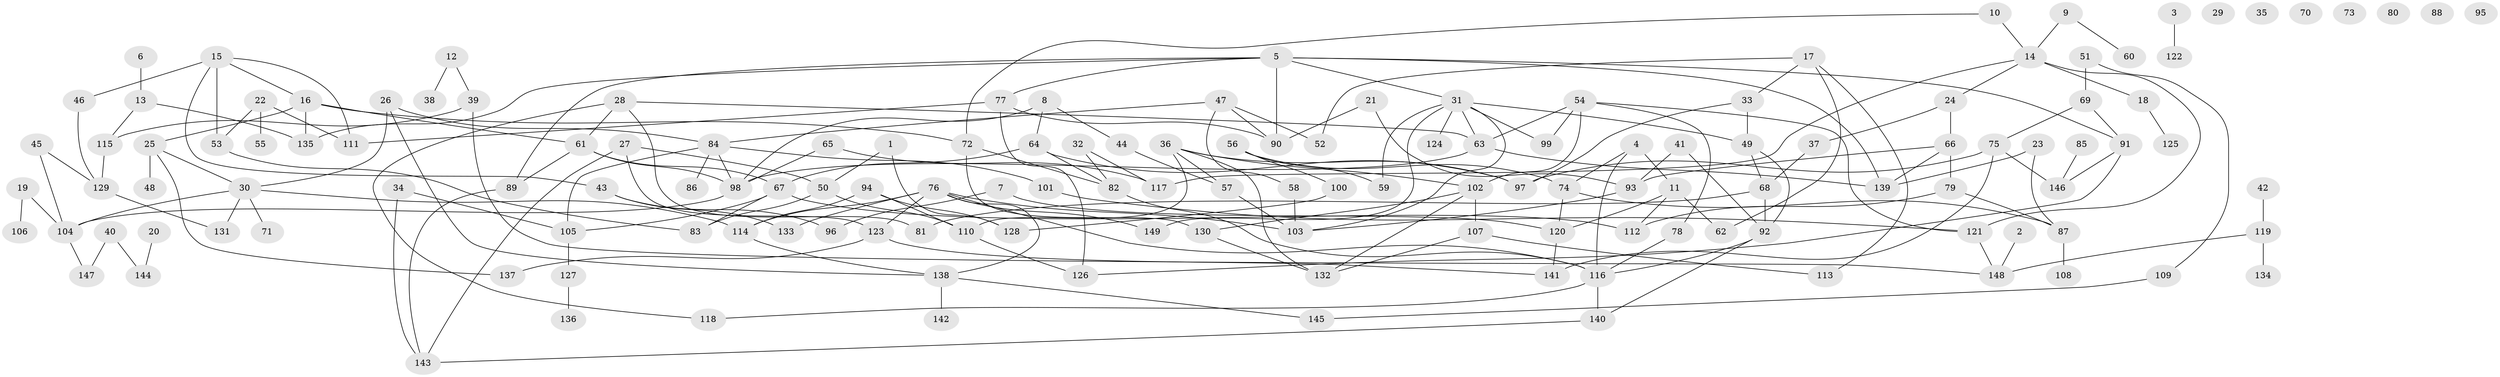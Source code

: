 // Generated by graph-tools (version 1.1) at 2025/25/03/09/25 03:25:18]
// undirected, 149 vertices, 215 edges
graph export_dot {
graph [start="1"]
  node [color=gray90,style=filled];
  1;
  2;
  3;
  4;
  5;
  6;
  7;
  8;
  9;
  10;
  11;
  12;
  13;
  14;
  15;
  16;
  17;
  18;
  19;
  20;
  21;
  22;
  23;
  24;
  25;
  26;
  27;
  28;
  29;
  30;
  31;
  32;
  33;
  34;
  35;
  36;
  37;
  38;
  39;
  40;
  41;
  42;
  43;
  44;
  45;
  46;
  47;
  48;
  49;
  50;
  51;
  52;
  53;
  54;
  55;
  56;
  57;
  58;
  59;
  60;
  61;
  62;
  63;
  64;
  65;
  66;
  67;
  68;
  69;
  70;
  71;
  72;
  73;
  74;
  75;
  76;
  77;
  78;
  79;
  80;
  81;
  82;
  83;
  84;
  85;
  86;
  87;
  88;
  89;
  90;
  91;
  92;
  93;
  94;
  95;
  96;
  97;
  98;
  99;
  100;
  101;
  102;
  103;
  104;
  105;
  106;
  107;
  108;
  109;
  110;
  111;
  112;
  113;
  114;
  115;
  116;
  117;
  118;
  119;
  120;
  121;
  122;
  123;
  124;
  125;
  126;
  127;
  128;
  129;
  130;
  131;
  132;
  133;
  134;
  135;
  136;
  137;
  138;
  139;
  140;
  141;
  142;
  143;
  144;
  145;
  146;
  147;
  148;
  149;
  1 -- 50;
  1 -- 128;
  2 -- 148;
  3 -- 122;
  4 -- 11;
  4 -- 74;
  4 -- 116;
  5 -- 31;
  5 -- 77;
  5 -- 89;
  5 -- 90;
  5 -- 91;
  5 -- 135;
  5 -- 139;
  6 -- 13;
  7 -- 96;
  7 -- 120;
  8 -- 44;
  8 -- 64;
  8 -- 98;
  9 -- 14;
  9 -- 60;
  10 -- 14;
  10 -- 72;
  11 -- 62;
  11 -- 112;
  11 -- 120;
  12 -- 38;
  12 -- 39;
  13 -- 115;
  13 -- 135;
  14 -- 18;
  14 -- 24;
  14 -- 117;
  14 -- 121;
  15 -- 16;
  15 -- 43;
  15 -- 46;
  15 -- 53;
  15 -- 111;
  16 -- 25;
  16 -- 61;
  16 -- 72;
  16 -- 135;
  17 -- 33;
  17 -- 52;
  17 -- 62;
  17 -- 113;
  18 -- 125;
  19 -- 104;
  19 -- 106;
  20 -- 144;
  21 -- 90;
  21 -- 93;
  22 -- 53;
  22 -- 55;
  22 -- 111;
  23 -- 87;
  23 -- 139;
  24 -- 37;
  24 -- 66;
  25 -- 30;
  25 -- 48;
  25 -- 137;
  26 -- 30;
  26 -- 84;
  26 -- 138;
  27 -- 50;
  27 -- 123;
  27 -- 143;
  28 -- 61;
  28 -- 63;
  28 -- 81;
  28 -- 118;
  30 -- 71;
  30 -- 104;
  30 -- 114;
  30 -- 131;
  31 -- 49;
  31 -- 59;
  31 -- 63;
  31 -- 99;
  31 -- 103;
  31 -- 124;
  31 -- 149;
  32 -- 82;
  32 -- 117;
  33 -- 49;
  33 -- 97;
  34 -- 105;
  34 -- 143;
  36 -- 57;
  36 -- 97;
  36 -- 102;
  36 -- 110;
  36 -- 132;
  37 -- 68;
  39 -- 115;
  39 -- 148;
  40 -- 144;
  40 -- 147;
  41 -- 92;
  41 -- 93;
  42 -- 119;
  43 -- 96;
  43 -- 133;
  44 -- 57;
  45 -- 104;
  45 -- 129;
  46 -- 129;
  47 -- 52;
  47 -- 58;
  47 -- 84;
  47 -- 90;
  49 -- 68;
  49 -- 92;
  50 -- 83;
  50 -- 110;
  51 -- 69;
  51 -- 109;
  53 -- 83;
  54 -- 63;
  54 -- 78;
  54 -- 99;
  54 -- 102;
  54 -- 121;
  56 -- 59;
  56 -- 74;
  56 -- 100;
  57 -- 103;
  58 -- 103;
  61 -- 67;
  61 -- 89;
  61 -- 98;
  63 -- 98;
  63 -- 139;
  64 -- 67;
  64 -- 82;
  64 -- 97;
  65 -- 98;
  65 -- 117;
  66 -- 79;
  66 -- 93;
  66 -- 139;
  67 -- 83;
  67 -- 105;
  67 -- 112;
  68 -- 81;
  68 -- 92;
  69 -- 75;
  69 -- 91;
  72 -- 82;
  72 -- 130;
  74 -- 87;
  74 -- 120;
  75 -- 97;
  75 -- 141;
  75 -- 146;
  76 -- 103;
  76 -- 114;
  76 -- 116;
  76 -- 123;
  76 -- 133;
  76 -- 138;
  76 -- 149;
  77 -- 90;
  77 -- 111;
  77 -- 126;
  78 -- 116;
  79 -- 87;
  79 -- 112;
  82 -- 116;
  84 -- 86;
  84 -- 98;
  84 -- 101;
  84 -- 105;
  85 -- 146;
  87 -- 108;
  89 -- 143;
  91 -- 126;
  91 -- 146;
  92 -- 116;
  92 -- 140;
  93 -- 103;
  94 -- 110;
  94 -- 114;
  94 -- 128;
  98 -- 104;
  100 -- 128;
  101 -- 121;
  102 -- 107;
  102 -- 130;
  102 -- 132;
  104 -- 147;
  105 -- 127;
  107 -- 113;
  107 -- 132;
  109 -- 145;
  110 -- 126;
  114 -- 138;
  115 -- 129;
  116 -- 118;
  116 -- 140;
  119 -- 134;
  119 -- 148;
  120 -- 141;
  121 -- 148;
  123 -- 137;
  123 -- 141;
  127 -- 136;
  129 -- 131;
  130 -- 132;
  138 -- 142;
  138 -- 145;
  140 -- 143;
}
